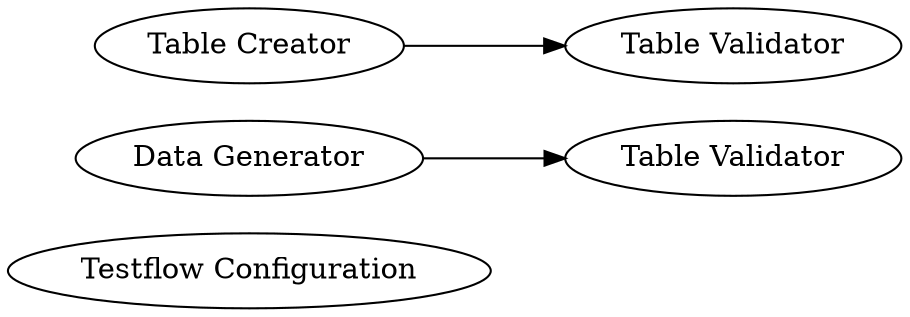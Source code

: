 digraph {
	1 [label="Testflow Configuration"]
	3 [label="Table Validator"]
	4 [label="Data Generator"]
	5 [label="Table Validator"]
	6 [label="Table Creator"]
	4 -> 3
	6 -> 5
	rankdir=LR
}
